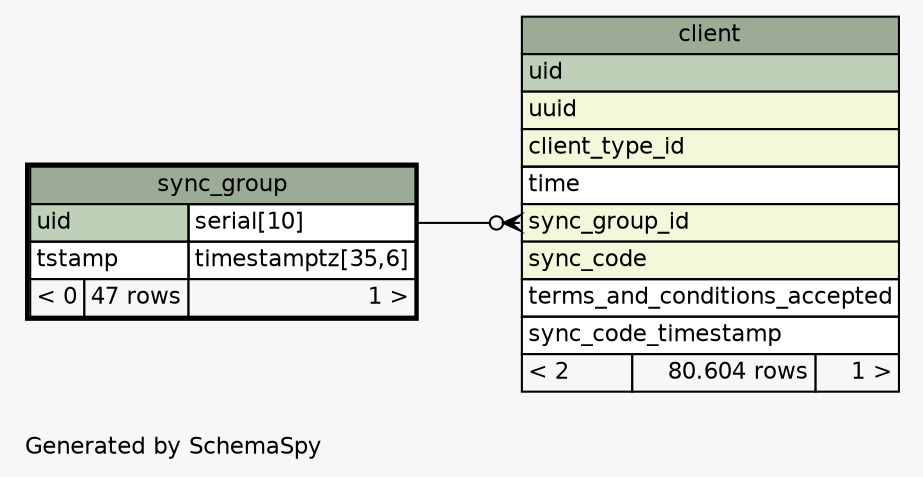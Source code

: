 // dot 2.38.0 on Windows 8 6.2
// SchemaSpy rev 590
digraph "oneDegreeRelationshipsDiagram" {
  graph [
    rankdir="RL"
    bgcolor="#f7f7f7"
    label="\nGenerated by SchemaSpy"
    labeljust="l"
    nodesep="0.18"
    ranksep="0.46"
    fontname="Helvetica"
    fontsize="11"
  ];
  node [
    fontname="Helvetica"
    fontsize="11"
    shape="plaintext"
  ];
  edge [
    arrowsize="0.8"
  ];
  "client":"sync_group_id":w -> "sync_group":"uid.type":e [arrowhead=none dir=back arrowtail=crowodot];
  "client" [
    label=<
    <TABLE BORDER="0" CELLBORDER="1" CELLSPACING="0" BGCOLOR="#ffffff">
      <TR><TD COLSPAN="3" BGCOLOR="#9bab96" ALIGN="CENTER">client</TD></TR>
      <TR><TD PORT="uid" COLSPAN="3" BGCOLOR="#bed1b8" ALIGN="LEFT">uid</TD></TR>
      <TR><TD PORT="uuid" COLSPAN="3" BGCOLOR="#f4f7da" ALIGN="LEFT">uuid</TD></TR>
      <TR><TD PORT="client_type_id" COLSPAN="3" BGCOLOR="#f4f7da" ALIGN="LEFT">client_type_id</TD></TR>
      <TR><TD PORT="time" COLSPAN="3" ALIGN="LEFT">time</TD></TR>
      <TR><TD PORT="sync_group_id" COLSPAN="3" BGCOLOR="#f4f7da" ALIGN="LEFT">sync_group_id</TD></TR>
      <TR><TD PORT="sync_code" COLSPAN="3" BGCOLOR="#f4f7da" ALIGN="LEFT">sync_code</TD></TR>
      <TR><TD PORT="terms_and_conditions_accepted" COLSPAN="3" ALIGN="LEFT">terms_and_conditions_accepted</TD></TR>
      <TR><TD PORT="sync_code_timestamp" COLSPAN="3" ALIGN="LEFT">sync_code_timestamp</TD></TR>
      <TR><TD ALIGN="LEFT" BGCOLOR="#f7f7f7">&lt; 2</TD><TD ALIGN="RIGHT" BGCOLOR="#f7f7f7">80.604 rows</TD><TD ALIGN="RIGHT" BGCOLOR="#f7f7f7">1 &gt;</TD></TR>
    </TABLE>>
    URL="client.html"
    tooltip="client"
  ];
  "sync_group" [
    label=<
    <TABLE BORDER="2" CELLBORDER="1" CELLSPACING="0" BGCOLOR="#ffffff">
      <TR><TD COLSPAN="3" BGCOLOR="#9bab96" ALIGN="CENTER">sync_group</TD></TR>
      <TR><TD PORT="uid" COLSPAN="2" BGCOLOR="#bed1b8" ALIGN="LEFT">uid</TD><TD PORT="uid.type" ALIGN="LEFT">serial[10]</TD></TR>
      <TR><TD PORT="tstamp" COLSPAN="2" ALIGN="LEFT">tstamp</TD><TD PORT="tstamp.type" ALIGN="LEFT">timestamptz[35,6]</TD></TR>
      <TR><TD ALIGN="LEFT" BGCOLOR="#f7f7f7">&lt; 0</TD><TD ALIGN="RIGHT" BGCOLOR="#f7f7f7">47 rows</TD><TD ALIGN="RIGHT" BGCOLOR="#f7f7f7">1 &gt;</TD></TR>
    </TABLE>>
    URL="sync_group.html"
    tooltip="sync_group"
  ];
}
